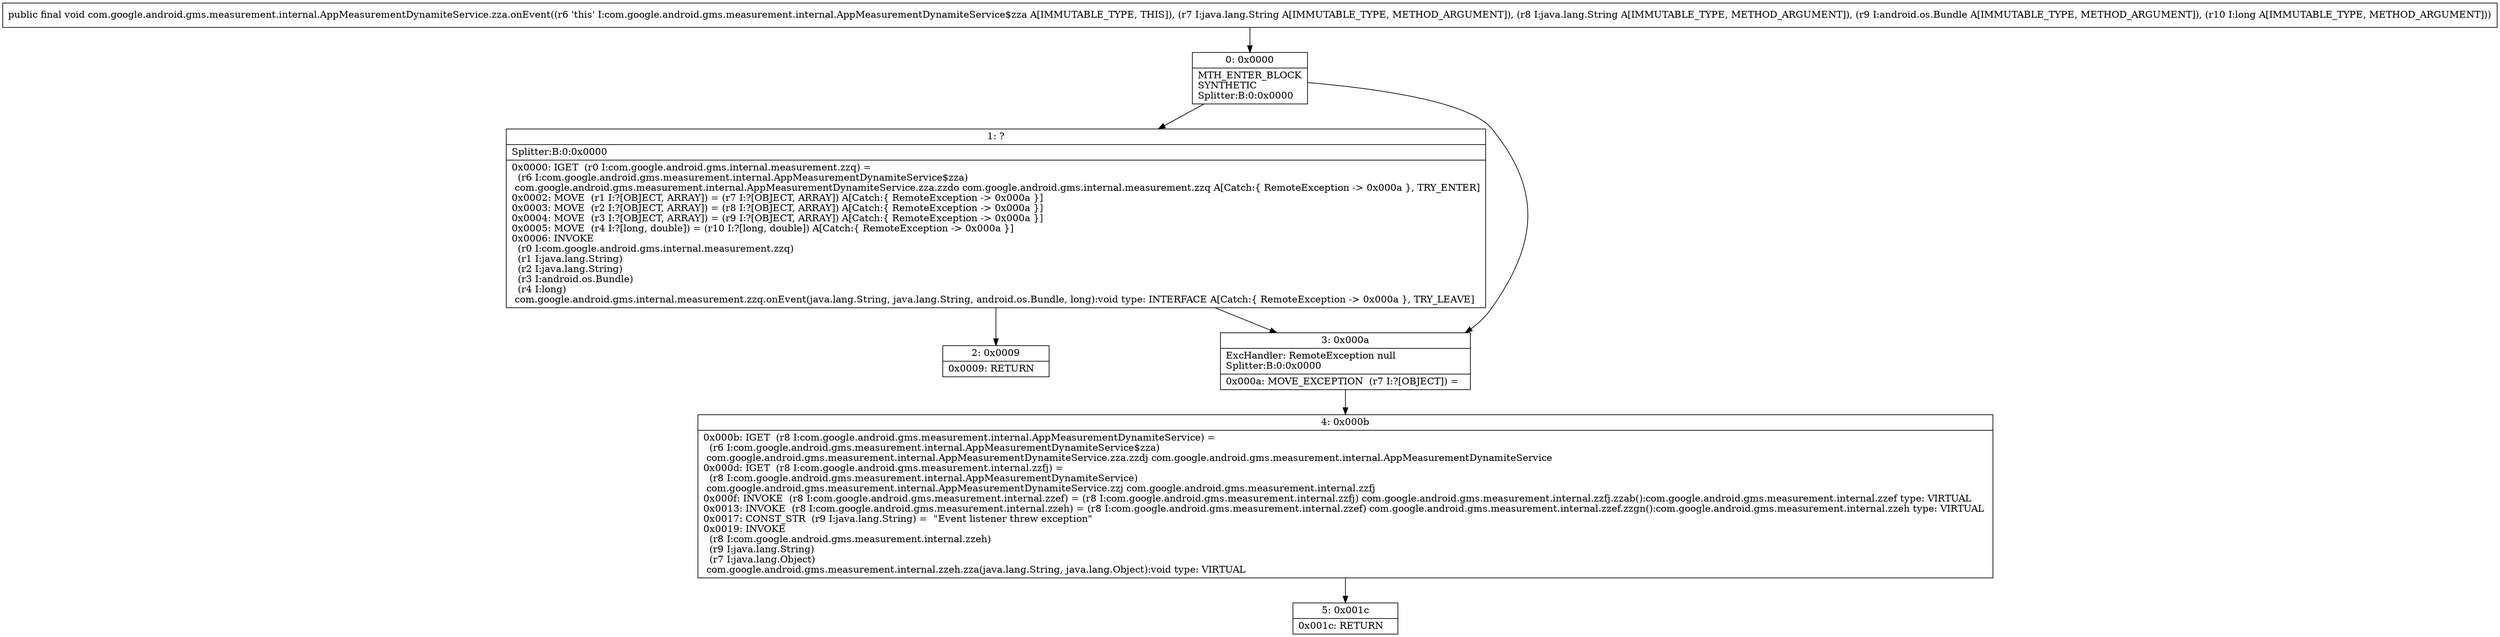 digraph "CFG forcom.google.android.gms.measurement.internal.AppMeasurementDynamiteService.zza.onEvent(Ljava\/lang\/String;Ljava\/lang\/String;Landroid\/os\/Bundle;J)V" {
Node_0 [shape=record,label="{0\:\ 0x0000|MTH_ENTER_BLOCK\lSYNTHETIC\lSplitter:B:0:0x0000\l}"];
Node_1 [shape=record,label="{1\:\ ?|Splitter:B:0:0x0000\l|0x0000: IGET  (r0 I:com.google.android.gms.internal.measurement.zzq) = \l  (r6 I:com.google.android.gms.measurement.internal.AppMeasurementDynamiteService$zza)\l com.google.android.gms.measurement.internal.AppMeasurementDynamiteService.zza.zzdo com.google.android.gms.internal.measurement.zzq A[Catch:\{ RemoteException \-\> 0x000a \}, TRY_ENTER]\l0x0002: MOVE  (r1 I:?[OBJECT, ARRAY]) = (r7 I:?[OBJECT, ARRAY]) A[Catch:\{ RemoteException \-\> 0x000a \}]\l0x0003: MOVE  (r2 I:?[OBJECT, ARRAY]) = (r8 I:?[OBJECT, ARRAY]) A[Catch:\{ RemoteException \-\> 0x000a \}]\l0x0004: MOVE  (r3 I:?[OBJECT, ARRAY]) = (r9 I:?[OBJECT, ARRAY]) A[Catch:\{ RemoteException \-\> 0x000a \}]\l0x0005: MOVE  (r4 I:?[long, double]) = (r10 I:?[long, double]) A[Catch:\{ RemoteException \-\> 0x000a \}]\l0x0006: INVOKE  \l  (r0 I:com.google.android.gms.internal.measurement.zzq)\l  (r1 I:java.lang.String)\l  (r2 I:java.lang.String)\l  (r3 I:android.os.Bundle)\l  (r4 I:long)\l com.google.android.gms.internal.measurement.zzq.onEvent(java.lang.String, java.lang.String, android.os.Bundle, long):void type: INTERFACE A[Catch:\{ RemoteException \-\> 0x000a \}, TRY_LEAVE]\l}"];
Node_2 [shape=record,label="{2\:\ 0x0009|0x0009: RETURN   \l}"];
Node_3 [shape=record,label="{3\:\ 0x000a|ExcHandler: RemoteException null\lSplitter:B:0:0x0000\l|0x000a: MOVE_EXCEPTION  (r7 I:?[OBJECT]) =  \l}"];
Node_4 [shape=record,label="{4\:\ 0x000b|0x000b: IGET  (r8 I:com.google.android.gms.measurement.internal.AppMeasurementDynamiteService) = \l  (r6 I:com.google.android.gms.measurement.internal.AppMeasurementDynamiteService$zza)\l com.google.android.gms.measurement.internal.AppMeasurementDynamiteService.zza.zzdj com.google.android.gms.measurement.internal.AppMeasurementDynamiteService \l0x000d: IGET  (r8 I:com.google.android.gms.measurement.internal.zzfj) = \l  (r8 I:com.google.android.gms.measurement.internal.AppMeasurementDynamiteService)\l com.google.android.gms.measurement.internal.AppMeasurementDynamiteService.zzj com.google.android.gms.measurement.internal.zzfj \l0x000f: INVOKE  (r8 I:com.google.android.gms.measurement.internal.zzef) = (r8 I:com.google.android.gms.measurement.internal.zzfj) com.google.android.gms.measurement.internal.zzfj.zzab():com.google.android.gms.measurement.internal.zzef type: VIRTUAL \l0x0013: INVOKE  (r8 I:com.google.android.gms.measurement.internal.zzeh) = (r8 I:com.google.android.gms.measurement.internal.zzef) com.google.android.gms.measurement.internal.zzef.zzgn():com.google.android.gms.measurement.internal.zzeh type: VIRTUAL \l0x0017: CONST_STR  (r9 I:java.lang.String) =  \"Event listener threw exception\" \l0x0019: INVOKE  \l  (r8 I:com.google.android.gms.measurement.internal.zzeh)\l  (r9 I:java.lang.String)\l  (r7 I:java.lang.Object)\l com.google.android.gms.measurement.internal.zzeh.zza(java.lang.String, java.lang.Object):void type: VIRTUAL \l}"];
Node_5 [shape=record,label="{5\:\ 0x001c|0x001c: RETURN   \l}"];
MethodNode[shape=record,label="{public final void com.google.android.gms.measurement.internal.AppMeasurementDynamiteService.zza.onEvent((r6 'this' I:com.google.android.gms.measurement.internal.AppMeasurementDynamiteService$zza A[IMMUTABLE_TYPE, THIS]), (r7 I:java.lang.String A[IMMUTABLE_TYPE, METHOD_ARGUMENT]), (r8 I:java.lang.String A[IMMUTABLE_TYPE, METHOD_ARGUMENT]), (r9 I:android.os.Bundle A[IMMUTABLE_TYPE, METHOD_ARGUMENT]), (r10 I:long A[IMMUTABLE_TYPE, METHOD_ARGUMENT])) }"];
MethodNode -> Node_0;
Node_0 -> Node_1;
Node_0 -> Node_3;
Node_1 -> Node_2;
Node_1 -> Node_3;
Node_3 -> Node_4;
Node_4 -> Node_5;
}


